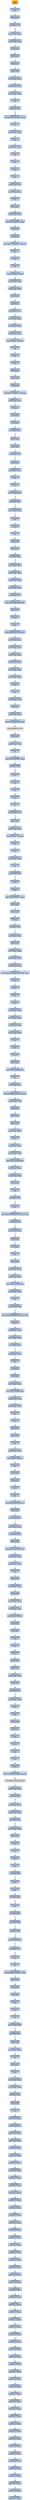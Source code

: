 digraph G {
node[shape=rectangle,style=filled,fillcolor=lightsteelblue,color=lightsteelblue]
bgcolor="transparent"
a0x00411154pusha_[label="start\npusha ",fillcolor="orange",color="lightgrey"];
a0x00411155popa_[label="0x00411155\npopa "];
a0x00411156ffree_st7[label="0x00411156\nffree %st7"];
a0x00411158jg_0x0041115a[label="0x00411158\njg 0x0041115a"];
a0x0041115amovl_ecx_ecx[label="0x0041115a\nmovl %ecx, %ecx"];
a0x0041115cxchgl_edx_edx[label="0x0041115c\nxchgl %edx, %edx"];
a0x0041115epushl_eax[label="0x0041115e\npushl %eax"];
a0x0041115fpopl_eax[label="0x0041115f\npopl %eax"];
a0x00411160ffree_st7[label="0x00411160\nffree %st7"];
a0x00411162pushl_ebp[label="0x00411162\npushl %ebp"];
a0x00411163leal_eax__eax[label="0x00411163\nleal (%eax), %eax"];
a0x00411165xchgl_edx_edx[label="0x00411165\nxchgl %edx, %edx"];
a0x00411167movl_esp_ebp[label="0x00411167\nmovl %esp, %ebp"];
a0x00411169nop_[label="0x00411169\nnop "];
a0x0041116ajne_0x0041116c[label="0x0041116a\njne 0x0041116c"];
a0x0041116csubl_0x200UINT32_esp[label="0x0041116c\nsubl $0x200<UINT32>, %esp"];
a0x00411172cld_[label="0x00411172\ncld "];
a0x00411173movl_edx_edx[label="0x00411173\nmovl %edx, %edx"];
a0x00411175cld_[label="0x00411175\ncld "];
a0x00411176movl_eax_eax[label="0x00411176\nmovl %eax, %eax"];
a0x00411178cld_[label="0x00411178\ncld "];
a0x00411179fwait_[label="0x00411179\nfwait "];
a0x0041117afninit_[label="0x0041117a\nfninit "];
a0x0041117cfnop_[label="0x0041117c\nfnop "];
a0x0041117ejmp_0x00411180[label="0x0041117e\njmp 0x00411180"];
a0x00411180movl_ecx_ecx[label="0x00411180\nmovl %ecx, %ecx"];
a0x00411182fnop_[label="0x00411182\nfnop "];
a0x00411184ffree_st5[label="0x00411184\nffree %st5"];
a0x00411186xchgl_edx_edx[label="0x00411186\nxchgl %edx, %edx"];
a0x00411188subl_0xcUINT8_esp[label="0x00411188\nsubl $0xc<UINT8>, %esp"];
a0x0041118bnotl_edx[label="0x0041118b\nnotl %edx"];
a0x0041118dnotl_edx[label="0x0041118d\nnotl %edx"];
a0x0041118fmovl_0x1UINT32__8esp_[label="0x0041118f\nmovl $0x1<UINT32>, -8(%esp)"];
a0x00411197fwait_[label="0x00411197\nfwait "];
a0x00411198fninit_[label="0x00411198\nfninit "];
a0x0041119acld_[label="0x0041119a\ncld "];
a0x0041119bmovq__8esp__mm0[label="0x0041119b\nmovq -8(%esp), %mm0"];
a0x004111a0leal_ebp__ebp[label="0x004111a0\nleal (%ebp), %ebp"];
a0x004111a3xchgl_ebp_ebp[label="0x004111a3\nxchgl %ebp, %ebp"];
a0x004111a5pushl_eax[label="0x004111a5\npushl %eax"];
a0x004111a6popl_eax[label="0x004111a6\npopl %eax"];
a0x004111a7jmp_0x004111a9[label="0x004111a7\njmp 0x004111a9"];
a0x004111a9movl_eax_eax[label="0x004111a9\nmovl %eax, %eax"];
a0x004111ableal_eax__eax[label="0x004111ab\nleal (%eax), %eax"];
a0x004111adxchgl_esp_esp[label="0x004111ad\nxchgl %esp, %esp"];
a0x004111afmovq_mm0__12esp_[label="0x004111af\nmovq %mm0, -12(%esp)"];
a0x004111b4nop_[label="0x004111b4\nnop "];
a0x004111b5fwait_[label="0x004111b5\nfwait "];
a0x004111b6fninit_[label="0x004111b6\nfninit "];
a0x004111b8ffree_st2[label="0x004111b8\nffree %st2"];
a0x004111bapushl_eax[label="0x004111ba\npushl %eax"];
a0x004111bbpopl_eax[label="0x004111bb\npopl %eax"];
a0x004111bccmpl_0x1UINT8__12esp_[label="0x004111bc\ncmpl $0x1<UINT8>, -12(%esp)"];
a0x004111c1movl_ecx_ecx[label="0x004111c1\nmovl %ecx, %ecx"];
a0x004111c3fincstp_[label="0x004111c3\nfincstp "];
a0x004111c5notl_edx[label="0x004111c5\nnotl %edx"];
a0x004111c7notl_edx[label="0x004111c7\nnotl %edx"];
a0x004111c9jcxz_0x004111cc[label="0x004111c9\njcxz 0x004111cc"];
a0x004111ccpushl_eax[label="0x004111cc\npushl %eax"];
a0x004111cdpopl_eax[label="0x004111cd\npopl %eax"];
a0x004111cejne_0x00411515[label="0x004111ce\njne 0x00411515"];
a0x00411515ffree_st2[label="0x00411515\nffree %st2"];
a0x00411517jmp_0x00411519[label="0x00411517\njmp 0x00411519"];
a0x00411519fwait_[label="0x00411519\nfwait "];
a0x0041151afninit_[label="0x0041151a\nfninit "];
a0x0041151cjecxz_0x0041151e[label="0x0041151c\njecxz 0x0041151e"];
a0x0041151ejne_0x00411520[label="0x0041151e\njne 0x00411520"];
a0x00411520jecxz_0x00411522[label="0x00411520\njecxz 0x00411522"];
a0x00411522fwait_[label="0x00411522\nfwait "];
a0x00411523fninit_[label="0x00411523\nfninit "];
a0x00411525cld_[label="0x00411525\ncld "];
a0x00411526popl_edi[label="0x00411526\npopl %edi"];
a0x00411527ffree_st1[label="0x00411527\nffree %st1"];
a0x00411529jne_0x0041152b[label="0x00411529\njne 0x0041152b"];
a0x0041152bleal_eax__eax[label="0x0041152b\nleal (%eax), %eax"];
a0x0041152dmovl_edx_edx[label="0x0041152d\nmovl %edx, %edx"];
a0x0041152fxchgl_edx_edx[label="0x0041152f\nxchgl %edx, %edx"];
a0x00411531movl_edx_edx[label="0x00411531\nmovl %edx, %edx"];
a0x00411533jmp_0x00411535[label="0x00411533\njmp 0x00411535"];
a0x00411535pushl_0x4108c1UINT32[label="0x00411535\npushl $0x4108c1<UINT32>"];
a0x0041153affree_st5[label="0x0041153a\nffree %st5"];
a0x0041153cpusha_[label="0x0041153c\npusha "];
a0x0041153dpopa_[label="0x0041153d\npopa "];
a0x0041153epushl_0x40100cUINT32[label="0x0041153e\npushl $0x40100c<UINT32>"];
a0x00411543movl_ecx_ecx[label="0x00411543\nmovl %ecx, %ecx"];
a0x00411545leal_esp__esp[label="0x00411545\nleal (%esp), %esp"];
a0x00411548movl_eax_eax[label="0x00411548\nmovl %eax, %eax"];
a0x0041154axchgl_esp_esp[label="0x0041154a\nxchgl %esp, %esp"];
a0x0041154cleal_esp__esp[label="0x0041154c\nleal (%esp), %esp"];
a0x0041154fleal_ebp__ebp[label="0x0041154f\nleal (%ebp), %ebp"];
a0x00411552pusha_[label="0x00411552\npusha "];
a0x00411553popa_[label="0x00411553\npopa "];
a0x00411554leal_ebp__ebp[label="0x00411554\nleal (%ebp), %ebp"];
a0x00411557fincstp_[label="0x00411557\nfincstp "];
a0x00411559xchgl_edx_edx[label="0x00411559\nxchgl %edx, %edx"];
a0x0041155bcall_lstrcpyA_kernel32_dll[label="0x0041155b\ncall lstrcpyA@kernel32.dll"];
lstrcpyA_kernel32_dll[label="lstrcpyA@kernel32.dll",fillcolor="lightgrey",color="lightgrey"];
a0x00411561ffree_st7[label="0x00411561\nffree %st7"];
a0x00411563xchgl_esp_esp[label="0x00411563\nxchgl %esp, %esp"];
a0x00411565cld_[label="0x00411565\ncld "];
a0x00411566subl_0x8UINT8_esp[label="0x00411566\nsubl $0x8<UINT8>, %esp"];
a0x00411569je_0x0041156b[label="0x00411569\nje 0x0041156b"];
a0x0041156bfwait_[label="0x0041156b\nfwait "];
a0x0041156cnop_[label="0x0041156c\nnop "];
a0x0041156dfwait_[label="0x0041156d\nfwait "];
a0x0041156efnclex_[label="0x0041156e\nfnclex "];
a0x00411570cld_[label="0x00411570\ncld "];
a0x00411571jecxz_0x00411573[label="0x00411571\njecxz 0x00411573"];
a0x00411573ffree_st2[label="0x00411573\nffree %st2"];
a0x00411575xchgl_esp_esp[label="0x00411575\nxchgl %esp, %esp"];
a0x00411577movq_mm0__8esp_[label="0x00411577\nmovq %mm0, -8(%esp)"];
a0x0041157cfwait_[label="0x0041157c\nfwait "];
a0x0041157dfninit_[label="0x0041157d\nfninit "];
a0x0041157fxchgl_edx_edx[label="0x0041157f\nxchgl %edx, %edx"];
a0x00411581cld_[label="0x00411581\ncld "];
a0x00411582jcxz_0x00411585[label="0x00411582\njcxz 0x00411585"];
a0x00411585fwait_[label="0x00411585\nfwait "];
a0x00411586fninit_[label="0x00411586\nfninit "];
a0x00411588addl_0x8UINT8_esp[label="0x00411588\naddl $0x8<UINT8>, %esp"];
a0x0041158bffree_st2[label="0x0041158b\nffree %st2"];
a0x0041158dffree_st2[label="0x0041158d\nffree %st2"];
a0x0041158ffincstp_[label="0x0041158f\nfincstp "];
a0x00411591jp_0x00411593[label="0x00411591\njp 0x00411593"];
a0x00411593movl_ecx_ecx[label="0x00411593\nmovl %ecx, %ecx"];
a0x00411595ffree_st7[label="0x00411595\nffree %st7"];
a0x00411597leal_ebp__ebp[label="0x00411597\nleal (%ebp), %ebp"];
a0x0041159aleal_eax__eax[label="0x0041159a\nleal (%eax), %eax"];
a0x0041159cxchgl_esp_esp[label="0x0041159c\nxchgl %esp, %esp"];
a0x0041159emovl_LoadLibraryA_kernel32_dll_eax[label="0x0041159e\nmovl LoadLibraryA@kernel32.dll, %eax"];
a0x004115a3fwait_[label="0x004115a3\nfwait "];
a0x004115a4fnclex_[label="0x004115a4\nfnclex "];
a0x004115a6fwait_[label="0x004115a6\nfwait "];
a0x004115a7fnclex_[label="0x004115a7\nfnclex "];
a0x004115a9leal_ebp__ebp[label="0x004115a9\nleal (%ebp), %ebp"];
a0x004115acleal_esp__esp[label="0x004115ac\nleal (%esp), %esp"];
a0x004115afxchgl_esp_esp[label="0x004115af\nxchgl %esp, %esp"];
a0x004115b1movl_edx_edx[label="0x004115b1\nmovl %edx, %edx"];
a0x004115b3fwait_[label="0x004115b3\nfwait "];
a0x004115b4fninit_[label="0x004115b4\nfninit "];
a0x004115b6fincstp_[label="0x004115b6\nfincstp "];
a0x004115b8ffree_st1[label="0x004115b8\nffree %st1"];
a0x004115bamovl_eax_0x00401000[label="0x004115ba\nmovl %eax, 0x00401000"];
a0x004115bfnop_[label="0x004115bf\nnop "];
a0x004115c0jcxz_0x004115c3[label="0x004115c0\njcxz 0x004115c3"];
a0x004115c3movl_Sleep_kernel32_dll_eax[label="0x004115c3\nmovl Sleep@kernel32.dll, %eax"];
a0x004115c8xchgl_ebp_ebp[label="0x004115c8\nxchgl %ebp, %ebp"];
a0x004115caffree_st7[label="0x004115ca\nffree %st7"];
a0x004115ccffree_st1[label="0x004115cc\nffree %st1"];
a0x004115ceffree_st2[label="0x004115ce\nffree %st2"];
a0x004115d0xchgl_edx_edx[label="0x004115d0\nxchgl %edx, %edx"];
a0x004115d2fwait_[label="0x004115d2\nfwait "];
a0x004115d3movl_ecx_ecx[label="0x004115d3\nmovl %ecx, %ecx"];
a0x004115d5leal_ebp__ebp[label="0x004115d5\nleal (%ebp), %ebp"];
a0x004115d8movl_eax_0x00401004[label="0x004115d8\nmovl %eax, 0x00401004"];
a0x004115ddleal_eax__eax[label="0x004115dd\nleal (%eax), %eax"];
a0x004115dfxchgl_edx_edx[label="0x004115df\nxchgl %edx, %edx"];
a0x004115e1ffree_st1[label="0x004115e1\nffree %st1"];
a0x004115e3nop_[label="0x004115e3\nnop "];
a0x004115e4jp_0x004115e6[label="0x004115e4\njp 0x004115e6"];
a0x004115e6fwait_[label="0x004115e6\nfwait "];
a0x004115e7movl_DeleteFileA_kernel32_dll_eax[label="0x004115e7\nmovl DeleteFileA@kernel32.dll, %eax"];
a0x004115ecjcxz_0x004115ef[label="0x004115ec\njcxz 0x004115ef"];
a0x004115efjecxz_0x004115f1[label="0x004115ef\njecxz 0x004115f1"];
a0x004115f1notl_edx[label="0x004115f1\nnotl %edx"];
a0x004115f3notl_edx[label="0x004115f3\nnotl %edx"];
a0x004115f5fnop_[label="0x004115f5\nfnop "];
a0x004115f7ffree_st2[label="0x004115f7\nffree %st2"];
a0x004115f9leal_eax__eax[label="0x004115f9\nleal (%eax), %eax"];
a0x004115fbmovl_ecx_ecx[label="0x004115fb\nmovl %ecx, %ecx"];
a0x004115fdmovl_eax_0x00401008[label="0x004115fd\nmovl %eax, 0x00401008"];
a0x00411602leal_ebp__ebp[label="0x00411602\nleal (%ebp), %ebp"];
a0x00411605fnop_[label="0x00411605\nfnop "];
a0x00411607jecxz_0x00411609[label="0x00411607\njecxz 0x00411609"];
a0x00411609movl_ExitThread_kernel32_dll_eax[label="0x00411609\nmovl ExitThread@kernel32.dll, %eax"];
a0x0041160efincstp_[label="0x0041160e\nfincstp "];
a0x00411610xchgl_ebp_ebp[label="0x00411610\nxchgl %ebp, %ebp"];
a0x00411612leal_ebp__ebp[label="0x00411612\nleal (%ebp), %ebp"];
a0x00411615jcxz_0x00411618[label="0x00411615\njcxz 0x00411618"];
a0x00411618xchgl_esp_esp[label="0x00411618\nxchgl %esp, %esp"];
a0x0041161afnop_[label="0x0041161a\nfnop "];
a0x0041161cnotl_edx[label="0x0041161c\nnotl %edx"];
a0x0041161enotl_edx[label="0x0041161e\nnotl %edx"];
a0x00411620leal_eax__eax[label="0x00411620\nleal (%eax), %eax"];
a0x00411622movl_eax_0x004014b8[label="0x00411622\nmovl %eax, 0x004014b8"];
a0x00411627xchgl_edx_edx[label="0x00411627\nxchgl %edx, %edx"];
a0x00411629leal_esp__esp[label="0x00411629\nleal (%esp), %esp"];
a0x0041162cfnop_[label="0x0041162c\nfnop "];
a0x0041162efwait_[label="0x0041162e\nfwait "];
a0x0041162fffree_st5[label="0x0041162f\nffree %st5"];
a0x00411631ffree_st2[label="0x00411631\nffree %st2"];
a0x00411633cld_[label="0x00411633\ncld "];
a0x00411634leal_eax__eax[label="0x00411634\nleal (%eax), %eax"];
a0x00411636pushl_0x40UINT8[label="0x00411636\npushl $0x40<UINT8>"];
a0x00411638nop_[label="0x00411638\nnop "];
a0x00411639pushl_eax[label="0x00411639\npushl %eax"];
a0x0041163apopl_eax[label="0x0041163a\npopl %eax"];
a0x0041163bpusha_[label="0x0041163b\npusha "];
a0x0041163cpopa_[label="0x0041163c\npopa "];
a0x0041163dpushl_0x3000UINT32[label="0x0041163d\npushl $0x3000<UINT32>"];
a0x00411642ffree_st5[label="0x00411642\nffree %st5"];
a0x00411644jcxz_0x00411647[label="0x00411644\njcxz 0x00411647"];
a0x00411647leal_eax__eax[label="0x00411647\nleal (%eax), %eax"];
a0x00411649jmp_0x0041164b[label="0x00411649\njmp 0x0041164b"];
a0x0041164bffree_st2[label="0x0041164b\nffree %st2"];
a0x0041164dpushl_0x113cdUINT32[label="0x0041164d\npushl $0x113cd<UINT32>"];
a0x00411652leal_eax__eax[label="0x00411652\nleal (%eax), %eax"];
a0x00411654movl_edx_edx[label="0x00411654\nmovl %edx, %edx"];
a0x00411656nop_[label="0x00411656\nnop "];
a0x00411657ffree_st5[label="0x00411657\nffree %st5"];
a0x00411659leal_ebp__ebp[label="0x00411659\nleal (%ebp), %ebp"];
a0x0041165cffree_st2[label="0x0041165c\nffree %st2"];
a0x0041165eleal_esp__esp[label="0x0041165e\nleal (%esp), %esp"];
a0x00411661movl_eax_eax[label="0x00411661\nmovl %eax, %eax"];
a0x00411663pushl_0x0UINT8[label="0x00411663\npushl $0x0<UINT8>"];
a0x00411665notl_edx[label="0x00411665\nnotl %edx"];
a0x00411667notl_edx[label="0x00411667\nnotl %edx"];
a0x00411669fwait_[label="0x00411669\nfwait "];
a0x0041166afninit_[label="0x0041166a\nfninit "];
a0x0041166cfincstp_[label="0x0041166c\nfincstp "];
a0x0041166epushl_eax[label="0x0041166e\npushl %eax"];
a0x0041166fpopl_eax[label="0x0041166f\npopl %eax"];
a0x00411670movl_edx_edx[label="0x00411670\nmovl %edx, %edx"];
a0x00411672pushl_esi[label="0x00411672\npushl %esi"];
a0x00411673jg_0x00411675[label="0x00411673\njg 0x00411675"];
a0x00411675leal_ebp__ebp[label="0x00411675\nleal (%ebp), %ebp"];
a0x00411678pusha_[label="0x00411678\npusha "];
a0x00411679popa_[label="0x00411679\npopa "];
a0x0041167apushl_eax[label="0x0041167a\npushl %eax"];
a0x0041167bpopl_eax[label="0x0041167b\npopl %eax"];
a0x0041167cfwait_[label="0x0041167c\nfwait "];
a0x0041167dpusha_[label="0x0041167d\npusha "];
a0x0041167epopa_[label="0x0041167e\npopa "];
a0x0041167ffwait_[label="0x0041167f\nfwait "];
a0x00411680fnclex_[label="0x00411680\nfnclex "];
a0x00411682call_VirtualAllocEx_kernel32_dll[label="0x00411682\ncall VirtualAllocEx@kernel32.dll"];
VirtualAllocEx_kernel32_dll[label="VirtualAllocEx@kernel32.dll",fillcolor="lightgrey",color="lightgrey"];
a0x00411688xchgl_edx_edx[label="0x00411688\nxchgl %edx, %edx"];
a0x0041168ajne_0x0041168c[label="0x0041168a\njne 0x0041168c"];
a0x0041168ctestl_eax_eax[label="0x0041168c\ntestl %eax, %eax"];
a0x0041168exchgl_edx_edx[label="0x0041168e\nxchgl %edx, %edx"];
a0x00411690je_0x00411692[label="0x00411690\nje 0x00411692"];
a0x00411692leal_ebp__ebp[label="0x00411692\nleal (%ebp), %ebp"];
a0x00411695ffree_st7[label="0x00411695\nffree %st7"];
a0x00411697fwait_[label="0x00411697\nfwait "];
a0x00411698fnclex_[label="0x00411698\nfnclex "];
a0x0041169apusha_[label="0x0041169a\npusha "];
a0x0041169bpopa_[label="0x0041169b\npopa "];
a0x0041169cjne_0x0041169e[label="0x0041169c\njne 0x0041169e"];
a0x0041169epusha_[label="0x0041169e\npusha "];
a0x0041169fpopa_[label="0x0041169f\npopa "];
a0x004116a0jp_0x004116a2[label="0x004116a0\njp 0x004116a2"];
a0x004116a2fwait_[label="0x004116a2\nfwait "];
a0x004116a3je_0x004116bb[label="0x004116a3\nje 0x004116bb"];
a0x004116bbje_0x004116bd[label="0x004116bb\nje 0x004116bd"];
a0x004116bdjp_0x004116bf[label="0x004116bd\njp 0x004116bf"];
a0x004116bfjecxz_0x004116c1[label="0x004116bf\njecxz 0x004116c1"];
a0x004116c1jne_0x004116c3[label="0x004116c1\njne 0x004116c3"];
a0x004116c3fwait_[label="0x004116c3\nfwait "];
a0x004116c4cld_[label="0x004116c4\ncld "];
a0x004116c5addl_0x200UINT32_esp[label="0x004116c5\naddl $0x200<UINT32>, %esp"];
a0x004116cbffree_st5[label="0x004116cb\nffree %st5"];
a0x004116cdnotl_edx[label="0x004116cd\nnotl %edx"];
a0x004116cfnotl_edx[label="0x004116cf\nnotl %edx"];
a0x004116d1fwait_[label="0x004116d1\nfwait "];
a0x004116d2fninit_[label="0x004116d2\nfninit "];
a0x004116d4nop_[label="0x004116d4\nnop "];
a0x004116d5jecxz_0x004116d7[label="0x004116d5\njecxz 0x004116d7"];
a0x004116d7jg_0x004116d9[label="0x004116d7\njg 0x004116d9"];
a0x004116d9popl_ebp[label="0x004116d9\npopl %ebp"];
a0x004116damovl_eax_eax[label="0x004116da\nmovl %eax, %eax"];
a0x004116dcnop_[label="0x004116dc\nnop "];
a0x004116ddffree_st1[label="0x004116dd\nffree %st1"];
a0x004116dffwait_[label="0x004116df\nfwait "];
a0x004116e0leal_esp__esp[label="0x004116e0\nleal (%esp), %esp"];
a0x004116e3leal_ebp__ebp[label="0x004116e3\nleal (%ebp), %ebp"];
a0x004116e6jg_0x004116e8[label="0x004116e6\njg 0x004116e8"];
a0x004116e8ffree_st5[label="0x004116e8\nffree %st5"];
a0x004116earet[label="0x004116ea\nret"];
a0x00000000addb_al_eax_[label="0x00000000\naddb %al, (%eax)"];
a0x00000002addb_al_eax_[label="0x00000002\naddb %al, (%eax)"];
a0x00000004addb_al_eax_[label="0x00000004\naddb %al, (%eax)"];
a0x00000006addb_al_eax_[label="0x00000006\naddb %al, (%eax)"];
a0x00000008addb_al_eax_[label="0x00000008\naddb %al, (%eax)"];
a0x0000000aaddb_al_eax_[label="0x0000000a\naddb %al, (%eax)"];
a0x0000000caddb_al_eax_[label="0x0000000c\naddb %al, (%eax)"];
a0x0000000eaddb_al_eax_[label="0x0000000e\naddb %al, (%eax)"];
a0x00000010addb_al_eax_[label="0x00000010\naddb %al, (%eax)"];
a0x00000012addb_al_eax_[label="0x00000012\naddb %al, (%eax)"];
a0x00000014addb_al_eax_[label="0x00000014\naddb %al, (%eax)"];
a0x00000016addb_al_eax_[label="0x00000016\naddb %al, (%eax)"];
a0x00000018addb_al_eax_[label="0x00000018\naddb %al, (%eax)"];
a0x0000001aaddb_al_eax_[label="0x0000001a\naddb %al, (%eax)"];
a0x0000001caddb_al_eax_[label="0x0000001c\naddb %al, (%eax)"];
a0x0000001eaddb_al_eax_[label="0x0000001e\naddb %al, (%eax)"];
a0x00000020addb_al_eax_[label="0x00000020\naddb %al, (%eax)"];
a0x00000022addb_al_eax_[label="0x00000022\naddb %al, (%eax)"];
a0x00000024addb_al_eax_[label="0x00000024\naddb %al, (%eax)"];
a0x00000026addb_al_eax_[label="0x00000026\naddb %al, (%eax)"];
a0x00000028addb_al_eax_[label="0x00000028\naddb %al, (%eax)"];
a0x0000002aaddb_al_eax_[label="0x0000002a\naddb %al, (%eax)"];
a0x0000002caddb_al_eax_[label="0x0000002c\naddb %al, (%eax)"];
a0x0000002eaddb_al_eax_[label="0x0000002e\naddb %al, (%eax)"];
a0x00000030addb_al_eax_[label="0x00000030\naddb %al, (%eax)"];
a0x00000032addb_al_eax_[label="0x00000032\naddb %al, (%eax)"];
a0x00000034addb_al_eax_[label="0x00000034\naddb %al, (%eax)"];
a0x00000036addb_al_eax_[label="0x00000036\naddb %al, (%eax)"];
a0x00000038addb_al_eax_[label="0x00000038\naddb %al, (%eax)"];
a0x0000003aaddb_al_eax_[label="0x0000003a\naddb %al, (%eax)"];
a0x0000003caddb_al_eax_[label="0x0000003c\naddb %al, (%eax)"];
a0x0000003eaddb_al_eax_[label="0x0000003e\naddb %al, (%eax)"];
a0x00000040addb_al_eax_[label="0x00000040\naddb %al, (%eax)"];
a0x00000042addb_al_eax_[label="0x00000042\naddb %al, (%eax)"];
a0x00000044addb_al_eax_[label="0x00000044\naddb %al, (%eax)"];
a0x00000046addb_al_eax_[label="0x00000046\naddb %al, (%eax)"];
a0x00000048addb_al_eax_[label="0x00000048\naddb %al, (%eax)"];
a0x0000004aaddb_al_eax_[label="0x0000004a\naddb %al, (%eax)"];
a0x0000004caddb_al_eax_[label="0x0000004c\naddb %al, (%eax)"];
a0x0000004eaddb_al_eax_[label="0x0000004e\naddb %al, (%eax)"];
a0x00000050addb_al_eax_[label="0x00000050\naddb %al, (%eax)"];
a0x00000052addb_al_eax_[label="0x00000052\naddb %al, (%eax)"];
a0x00000054addb_al_eax_[label="0x00000054\naddb %al, (%eax)"];
a0x00000056addb_al_eax_[label="0x00000056\naddb %al, (%eax)"];
a0x00000058addb_al_eax_[label="0x00000058\naddb %al, (%eax)"];
a0x0000005aaddb_al_eax_[label="0x0000005a\naddb %al, (%eax)"];
a0x0000005caddb_al_eax_[label="0x0000005c\naddb %al, (%eax)"];
a0x0000005eaddb_al_eax_[label="0x0000005e\naddb %al, (%eax)"];
a0x00000060addb_al_eax_[label="0x00000060\naddb %al, (%eax)"];
a0x00000062addb_al_eax_[label="0x00000062\naddb %al, (%eax)"];
a0x00000064addb_al_eax_[label="0x00000064\naddb %al, (%eax)"];
a0x00000066addb_al_eax_[label="0x00000066\naddb %al, (%eax)"];
a0x00411154pusha_ -> a0x00411155popa_ [color="#000000"];
a0x00411155popa_ -> a0x00411156ffree_st7 [color="#000000"];
a0x00411156ffree_st7 -> a0x00411158jg_0x0041115a [color="#000000"];
a0x00411158jg_0x0041115a -> a0x0041115amovl_ecx_ecx [color="#000000",label="F"];
a0x0041115amovl_ecx_ecx -> a0x0041115cxchgl_edx_edx [color="#000000"];
a0x0041115cxchgl_edx_edx -> a0x0041115epushl_eax [color="#000000"];
a0x0041115epushl_eax -> a0x0041115fpopl_eax [color="#000000"];
a0x0041115fpopl_eax -> a0x00411160ffree_st7 [color="#000000"];
a0x00411160ffree_st7 -> a0x00411162pushl_ebp [color="#000000"];
a0x00411162pushl_ebp -> a0x00411163leal_eax__eax [color="#000000"];
a0x00411163leal_eax__eax -> a0x00411165xchgl_edx_edx [color="#000000"];
a0x00411165xchgl_edx_edx -> a0x00411167movl_esp_ebp [color="#000000"];
a0x00411167movl_esp_ebp -> a0x00411169nop_ [color="#000000"];
a0x00411169nop_ -> a0x0041116ajne_0x0041116c [color="#000000"];
a0x0041116ajne_0x0041116c -> a0x0041116csubl_0x200UINT32_esp [color="#000000",label="F"];
a0x0041116csubl_0x200UINT32_esp -> a0x00411172cld_ [color="#000000"];
a0x00411172cld_ -> a0x00411173movl_edx_edx [color="#000000"];
a0x00411173movl_edx_edx -> a0x00411175cld_ [color="#000000"];
a0x00411175cld_ -> a0x00411176movl_eax_eax [color="#000000"];
a0x00411176movl_eax_eax -> a0x00411178cld_ [color="#000000"];
a0x00411178cld_ -> a0x00411179fwait_ [color="#000000"];
a0x00411179fwait_ -> a0x0041117afninit_ [color="#000000"];
a0x0041117afninit_ -> a0x0041117cfnop_ [color="#000000"];
a0x0041117cfnop_ -> a0x0041117ejmp_0x00411180 [color="#000000"];
a0x0041117ejmp_0x00411180 -> a0x00411180movl_ecx_ecx [color="#000000"];
a0x00411180movl_ecx_ecx -> a0x00411182fnop_ [color="#000000"];
a0x00411182fnop_ -> a0x00411184ffree_st5 [color="#000000"];
a0x00411184ffree_st5 -> a0x00411186xchgl_edx_edx [color="#000000"];
a0x00411186xchgl_edx_edx -> a0x00411188subl_0xcUINT8_esp [color="#000000"];
a0x00411188subl_0xcUINT8_esp -> a0x0041118bnotl_edx [color="#000000"];
a0x0041118bnotl_edx -> a0x0041118dnotl_edx [color="#000000"];
a0x0041118dnotl_edx -> a0x0041118fmovl_0x1UINT32__8esp_ [color="#000000"];
a0x0041118fmovl_0x1UINT32__8esp_ -> a0x00411197fwait_ [color="#000000"];
a0x00411197fwait_ -> a0x00411198fninit_ [color="#000000"];
a0x00411198fninit_ -> a0x0041119acld_ [color="#000000"];
a0x0041119acld_ -> a0x0041119bmovq__8esp__mm0 [color="#000000"];
a0x0041119bmovq__8esp__mm0 -> a0x004111a0leal_ebp__ebp [color="#000000"];
a0x004111a0leal_ebp__ebp -> a0x004111a3xchgl_ebp_ebp [color="#000000"];
a0x004111a3xchgl_ebp_ebp -> a0x004111a5pushl_eax [color="#000000"];
a0x004111a5pushl_eax -> a0x004111a6popl_eax [color="#000000"];
a0x004111a6popl_eax -> a0x004111a7jmp_0x004111a9 [color="#000000"];
a0x004111a7jmp_0x004111a9 -> a0x004111a9movl_eax_eax [color="#000000"];
a0x004111a9movl_eax_eax -> a0x004111ableal_eax__eax [color="#000000"];
a0x004111ableal_eax__eax -> a0x004111adxchgl_esp_esp [color="#000000"];
a0x004111adxchgl_esp_esp -> a0x004111afmovq_mm0__12esp_ [color="#000000"];
a0x004111afmovq_mm0__12esp_ -> a0x004111b4nop_ [color="#000000"];
a0x004111b4nop_ -> a0x004111b5fwait_ [color="#000000"];
a0x004111b5fwait_ -> a0x004111b6fninit_ [color="#000000"];
a0x004111b6fninit_ -> a0x004111b8ffree_st2 [color="#000000"];
a0x004111b8ffree_st2 -> a0x004111bapushl_eax [color="#000000"];
a0x004111bapushl_eax -> a0x004111bbpopl_eax [color="#000000"];
a0x004111bbpopl_eax -> a0x004111bccmpl_0x1UINT8__12esp_ [color="#000000"];
a0x004111bccmpl_0x1UINT8__12esp_ -> a0x004111c1movl_ecx_ecx [color="#000000"];
a0x004111c1movl_ecx_ecx -> a0x004111c3fincstp_ [color="#000000"];
a0x004111c3fincstp_ -> a0x004111c5notl_edx [color="#000000"];
a0x004111c5notl_edx -> a0x004111c7notl_edx [color="#000000"];
a0x004111c7notl_edx -> a0x004111c9jcxz_0x004111cc [color="#000000"];
a0x004111c9jcxz_0x004111cc -> a0x004111ccpushl_eax [color="#000000",label="F"];
a0x004111ccpushl_eax -> a0x004111cdpopl_eax [color="#000000"];
a0x004111cdpopl_eax -> a0x004111cejne_0x00411515 [color="#000000"];
a0x004111cejne_0x00411515 -> a0x00411515ffree_st2 [color="#000000",label="T"];
a0x00411515ffree_st2 -> a0x00411517jmp_0x00411519 [color="#000000"];
a0x00411517jmp_0x00411519 -> a0x00411519fwait_ [color="#000000"];
a0x00411519fwait_ -> a0x0041151afninit_ [color="#000000"];
a0x0041151afninit_ -> a0x0041151cjecxz_0x0041151e [color="#000000"];
a0x0041151cjecxz_0x0041151e -> a0x0041151ejne_0x00411520 [color="#000000",label="T"];
a0x0041151ejne_0x00411520 -> a0x00411520jecxz_0x00411522 [color="#000000",label="T"];
a0x00411520jecxz_0x00411522 -> a0x00411522fwait_ [color="#000000",label="T"];
a0x00411522fwait_ -> a0x00411523fninit_ [color="#000000"];
a0x00411523fninit_ -> a0x00411525cld_ [color="#000000"];
a0x00411525cld_ -> a0x00411526popl_edi [color="#000000"];
a0x00411526popl_edi -> a0x00411527ffree_st1 [color="#000000"];
a0x00411527ffree_st1 -> a0x00411529jne_0x0041152b [color="#000000"];
a0x00411529jne_0x0041152b -> a0x0041152bleal_eax__eax [color="#000000",label="T"];
a0x0041152bleal_eax__eax -> a0x0041152dmovl_edx_edx [color="#000000"];
a0x0041152dmovl_edx_edx -> a0x0041152fxchgl_edx_edx [color="#000000"];
a0x0041152fxchgl_edx_edx -> a0x00411531movl_edx_edx [color="#000000"];
a0x00411531movl_edx_edx -> a0x00411533jmp_0x00411535 [color="#000000"];
a0x00411533jmp_0x00411535 -> a0x00411535pushl_0x4108c1UINT32 [color="#000000"];
a0x00411535pushl_0x4108c1UINT32 -> a0x0041153affree_st5 [color="#000000"];
a0x0041153affree_st5 -> a0x0041153cpusha_ [color="#000000"];
a0x0041153cpusha_ -> a0x0041153dpopa_ [color="#000000"];
a0x0041153dpopa_ -> a0x0041153epushl_0x40100cUINT32 [color="#000000"];
a0x0041153epushl_0x40100cUINT32 -> a0x00411543movl_ecx_ecx [color="#000000"];
a0x00411543movl_ecx_ecx -> a0x00411545leal_esp__esp [color="#000000"];
a0x00411545leal_esp__esp -> a0x00411548movl_eax_eax [color="#000000"];
a0x00411548movl_eax_eax -> a0x0041154axchgl_esp_esp [color="#000000"];
a0x0041154axchgl_esp_esp -> a0x0041154cleal_esp__esp [color="#000000"];
a0x0041154cleal_esp__esp -> a0x0041154fleal_ebp__ebp [color="#000000"];
a0x0041154fleal_ebp__ebp -> a0x00411552pusha_ [color="#000000"];
a0x00411552pusha_ -> a0x00411553popa_ [color="#000000"];
a0x00411553popa_ -> a0x00411554leal_ebp__ebp [color="#000000"];
a0x00411554leal_ebp__ebp -> a0x00411557fincstp_ [color="#000000"];
a0x00411557fincstp_ -> a0x00411559xchgl_edx_edx [color="#000000"];
a0x00411559xchgl_edx_edx -> a0x0041155bcall_lstrcpyA_kernel32_dll [color="#000000"];
a0x0041155bcall_lstrcpyA_kernel32_dll -> lstrcpyA_kernel32_dll [color="#000000"];
lstrcpyA_kernel32_dll -> a0x00411561ffree_st7 [color="#000000"];
a0x00411561ffree_st7 -> a0x00411563xchgl_esp_esp [color="#000000"];
a0x00411563xchgl_esp_esp -> a0x00411565cld_ [color="#000000"];
a0x00411565cld_ -> a0x00411566subl_0x8UINT8_esp [color="#000000"];
a0x00411566subl_0x8UINT8_esp -> a0x00411569je_0x0041156b [color="#000000"];
a0x00411569je_0x0041156b -> a0x0041156bfwait_ [color="#000000",label="F"];
a0x0041156bfwait_ -> a0x0041156cnop_ [color="#000000"];
a0x0041156cnop_ -> a0x0041156dfwait_ [color="#000000"];
a0x0041156dfwait_ -> a0x0041156efnclex_ [color="#000000"];
a0x0041156efnclex_ -> a0x00411570cld_ [color="#000000"];
a0x00411570cld_ -> a0x00411571jecxz_0x00411573 [color="#000000"];
a0x00411571jecxz_0x00411573 -> a0x00411573ffree_st2 [color="#000000",label="T"];
a0x00411573ffree_st2 -> a0x00411575xchgl_esp_esp [color="#000000"];
a0x00411575xchgl_esp_esp -> a0x00411577movq_mm0__8esp_ [color="#000000"];
a0x00411577movq_mm0__8esp_ -> a0x0041157cfwait_ [color="#000000"];
a0x0041157cfwait_ -> a0x0041157dfninit_ [color="#000000"];
a0x0041157dfninit_ -> a0x0041157fxchgl_edx_edx [color="#000000"];
a0x0041157fxchgl_edx_edx -> a0x00411581cld_ [color="#000000"];
a0x00411581cld_ -> a0x00411582jcxz_0x00411585 [color="#000000"];
a0x00411582jcxz_0x00411585 -> a0x00411585fwait_ [color="#000000",label="T"];
a0x00411585fwait_ -> a0x00411586fninit_ [color="#000000"];
a0x00411586fninit_ -> a0x00411588addl_0x8UINT8_esp [color="#000000"];
a0x00411588addl_0x8UINT8_esp -> a0x0041158bffree_st2 [color="#000000"];
a0x0041158bffree_st2 -> a0x0041158dffree_st2 [color="#000000"];
a0x0041158dffree_st2 -> a0x0041158ffincstp_ [color="#000000"];
a0x0041158ffincstp_ -> a0x00411591jp_0x00411593 [color="#000000"];
a0x00411591jp_0x00411593 -> a0x00411593movl_ecx_ecx [color="#000000",label="T"];
a0x00411593movl_ecx_ecx -> a0x00411595ffree_st7 [color="#000000"];
a0x00411595ffree_st7 -> a0x00411597leal_ebp__ebp [color="#000000"];
a0x00411597leal_ebp__ebp -> a0x0041159aleal_eax__eax [color="#000000"];
a0x0041159aleal_eax__eax -> a0x0041159cxchgl_esp_esp [color="#000000"];
a0x0041159cxchgl_esp_esp -> a0x0041159emovl_LoadLibraryA_kernel32_dll_eax [color="#000000"];
a0x0041159emovl_LoadLibraryA_kernel32_dll_eax -> a0x004115a3fwait_ [color="#000000"];
a0x004115a3fwait_ -> a0x004115a4fnclex_ [color="#000000"];
a0x004115a4fnclex_ -> a0x004115a6fwait_ [color="#000000"];
a0x004115a6fwait_ -> a0x004115a7fnclex_ [color="#000000"];
a0x004115a7fnclex_ -> a0x004115a9leal_ebp__ebp [color="#000000"];
a0x004115a9leal_ebp__ebp -> a0x004115acleal_esp__esp [color="#000000"];
a0x004115acleal_esp__esp -> a0x004115afxchgl_esp_esp [color="#000000"];
a0x004115afxchgl_esp_esp -> a0x004115b1movl_edx_edx [color="#000000"];
a0x004115b1movl_edx_edx -> a0x004115b3fwait_ [color="#000000"];
a0x004115b3fwait_ -> a0x004115b4fninit_ [color="#000000"];
a0x004115b4fninit_ -> a0x004115b6fincstp_ [color="#000000"];
a0x004115b6fincstp_ -> a0x004115b8ffree_st1 [color="#000000"];
a0x004115b8ffree_st1 -> a0x004115bamovl_eax_0x00401000 [color="#000000"];
a0x004115bamovl_eax_0x00401000 -> a0x004115bfnop_ [color="#000000"];
a0x004115bfnop_ -> a0x004115c0jcxz_0x004115c3 [color="#000000"];
a0x004115c0jcxz_0x004115c3 -> a0x004115c3movl_Sleep_kernel32_dll_eax [color="#000000",label="T"];
a0x004115c3movl_Sleep_kernel32_dll_eax -> a0x004115c8xchgl_ebp_ebp [color="#000000"];
a0x004115c8xchgl_ebp_ebp -> a0x004115caffree_st7 [color="#000000"];
a0x004115caffree_st7 -> a0x004115ccffree_st1 [color="#000000"];
a0x004115ccffree_st1 -> a0x004115ceffree_st2 [color="#000000"];
a0x004115ceffree_st2 -> a0x004115d0xchgl_edx_edx [color="#000000"];
a0x004115d0xchgl_edx_edx -> a0x004115d2fwait_ [color="#000000"];
a0x004115d2fwait_ -> a0x004115d3movl_ecx_ecx [color="#000000"];
a0x004115d3movl_ecx_ecx -> a0x004115d5leal_ebp__ebp [color="#000000"];
a0x004115d5leal_ebp__ebp -> a0x004115d8movl_eax_0x00401004 [color="#000000"];
a0x004115d8movl_eax_0x00401004 -> a0x004115ddleal_eax__eax [color="#000000"];
a0x004115ddleal_eax__eax -> a0x004115dfxchgl_edx_edx [color="#000000"];
a0x004115dfxchgl_edx_edx -> a0x004115e1ffree_st1 [color="#000000"];
a0x004115e1ffree_st1 -> a0x004115e3nop_ [color="#000000"];
a0x004115e3nop_ -> a0x004115e4jp_0x004115e6 [color="#000000"];
a0x004115e4jp_0x004115e6 -> a0x004115e6fwait_ [color="#000000",label="T"];
a0x004115e6fwait_ -> a0x004115e7movl_DeleteFileA_kernel32_dll_eax [color="#000000"];
a0x004115e7movl_DeleteFileA_kernel32_dll_eax -> a0x004115ecjcxz_0x004115ef [color="#000000"];
a0x004115ecjcxz_0x004115ef -> a0x004115efjecxz_0x004115f1 [color="#000000",label="T"];
a0x004115efjecxz_0x004115f1 -> a0x004115f1notl_edx [color="#000000",label="T"];
a0x004115f1notl_edx -> a0x004115f3notl_edx [color="#000000"];
a0x004115f3notl_edx -> a0x004115f5fnop_ [color="#000000"];
a0x004115f5fnop_ -> a0x004115f7ffree_st2 [color="#000000"];
a0x004115f7ffree_st2 -> a0x004115f9leal_eax__eax [color="#000000"];
a0x004115f9leal_eax__eax -> a0x004115fbmovl_ecx_ecx [color="#000000"];
a0x004115fbmovl_ecx_ecx -> a0x004115fdmovl_eax_0x00401008 [color="#000000"];
a0x004115fdmovl_eax_0x00401008 -> a0x00411602leal_ebp__ebp [color="#000000"];
a0x00411602leal_ebp__ebp -> a0x00411605fnop_ [color="#000000"];
a0x00411605fnop_ -> a0x00411607jecxz_0x00411609 [color="#000000"];
a0x00411607jecxz_0x00411609 -> a0x00411609movl_ExitThread_kernel32_dll_eax [color="#000000",label="T"];
a0x00411609movl_ExitThread_kernel32_dll_eax -> a0x0041160efincstp_ [color="#000000"];
a0x0041160efincstp_ -> a0x00411610xchgl_ebp_ebp [color="#000000"];
a0x00411610xchgl_ebp_ebp -> a0x00411612leal_ebp__ebp [color="#000000"];
a0x00411612leal_ebp__ebp -> a0x00411615jcxz_0x00411618 [color="#000000"];
a0x00411615jcxz_0x00411618 -> a0x00411618xchgl_esp_esp [color="#000000",label="T"];
a0x00411618xchgl_esp_esp -> a0x0041161afnop_ [color="#000000"];
a0x0041161afnop_ -> a0x0041161cnotl_edx [color="#000000"];
a0x0041161cnotl_edx -> a0x0041161enotl_edx [color="#000000"];
a0x0041161enotl_edx -> a0x00411620leal_eax__eax [color="#000000"];
a0x00411620leal_eax__eax -> a0x00411622movl_eax_0x004014b8 [color="#000000"];
a0x00411622movl_eax_0x004014b8 -> a0x00411627xchgl_edx_edx [color="#000000"];
a0x00411627xchgl_edx_edx -> a0x00411629leal_esp__esp [color="#000000"];
a0x00411629leal_esp__esp -> a0x0041162cfnop_ [color="#000000"];
a0x0041162cfnop_ -> a0x0041162efwait_ [color="#000000"];
a0x0041162efwait_ -> a0x0041162fffree_st5 [color="#000000"];
a0x0041162fffree_st5 -> a0x00411631ffree_st2 [color="#000000"];
a0x00411631ffree_st2 -> a0x00411633cld_ [color="#000000"];
a0x00411633cld_ -> a0x00411634leal_eax__eax [color="#000000"];
a0x00411634leal_eax__eax -> a0x00411636pushl_0x40UINT8 [color="#000000"];
a0x00411636pushl_0x40UINT8 -> a0x00411638nop_ [color="#000000"];
a0x00411638nop_ -> a0x00411639pushl_eax [color="#000000"];
a0x00411639pushl_eax -> a0x0041163apopl_eax [color="#000000"];
a0x0041163apopl_eax -> a0x0041163bpusha_ [color="#000000"];
a0x0041163bpusha_ -> a0x0041163cpopa_ [color="#000000"];
a0x0041163cpopa_ -> a0x0041163dpushl_0x3000UINT32 [color="#000000"];
a0x0041163dpushl_0x3000UINT32 -> a0x00411642ffree_st5 [color="#000000"];
a0x00411642ffree_st5 -> a0x00411644jcxz_0x00411647 [color="#000000"];
a0x00411644jcxz_0x00411647 -> a0x00411647leal_eax__eax [color="#000000",label="T"];
a0x00411647leal_eax__eax -> a0x00411649jmp_0x0041164b [color="#000000"];
a0x00411649jmp_0x0041164b -> a0x0041164bffree_st2 [color="#000000"];
a0x0041164bffree_st2 -> a0x0041164dpushl_0x113cdUINT32 [color="#000000"];
a0x0041164dpushl_0x113cdUINT32 -> a0x00411652leal_eax__eax [color="#000000"];
a0x00411652leal_eax__eax -> a0x00411654movl_edx_edx [color="#000000"];
a0x00411654movl_edx_edx -> a0x00411656nop_ [color="#000000"];
a0x00411656nop_ -> a0x00411657ffree_st5 [color="#000000"];
a0x00411657ffree_st5 -> a0x00411659leal_ebp__ebp [color="#000000"];
a0x00411659leal_ebp__ebp -> a0x0041165cffree_st2 [color="#000000"];
a0x0041165cffree_st2 -> a0x0041165eleal_esp__esp [color="#000000"];
a0x0041165eleal_esp__esp -> a0x00411661movl_eax_eax [color="#000000"];
a0x00411661movl_eax_eax -> a0x00411663pushl_0x0UINT8 [color="#000000"];
a0x00411663pushl_0x0UINT8 -> a0x00411665notl_edx [color="#000000"];
a0x00411665notl_edx -> a0x00411667notl_edx [color="#000000"];
a0x00411667notl_edx -> a0x00411669fwait_ [color="#000000"];
a0x00411669fwait_ -> a0x0041166afninit_ [color="#000000"];
a0x0041166afninit_ -> a0x0041166cfincstp_ [color="#000000"];
a0x0041166cfincstp_ -> a0x0041166epushl_eax [color="#000000"];
a0x0041166epushl_eax -> a0x0041166fpopl_eax [color="#000000"];
a0x0041166fpopl_eax -> a0x00411670movl_edx_edx [color="#000000"];
a0x00411670movl_edx_edx -> a0x00411672pushl_esi [color="#000000"];
a0x00411672pushl_esi -> a0x00411673jg_0x00411675 [color="#000000"];
a0x00411673jg_0x00411675 -> a0x00411675leal_ebp__ebp [color="#000000",label="T"];
a0x00411675leal_ebp__ebp -> a0x00411678pusha_ [color="#000000"];
a0x00411678pusha_ -> a0x00411679popa_ [color="#000000"];
a0x00411679popa_ -> a0x0041167apushl_eax [color="#000000"];
a0x0041167apushl_eax -> a0x0041167bpopl_eax [color="#000000"];
a0x0041167bpopl_eax -> a0x0041167cfwait_ [color="#000000"];
a0x0041167cfwait_ -> a0x0041167dpusha_ [color="#000000"];
a0x0041167dpusha_ -> a0x0041167epopa_ [color="#000000"];
a0x0041167epopa_ -> a0x0041167ffwait_ [color="#000000"];
a0x0041167ffwait_ -> a0x00411680fnclex_ [color="#000000"];
a0x00411680fnclex_ -> a0x00411682call_VirtualAllocEx_kernel32_dll [color="#000000"];
a0x00411682call_VirtualAllocEx_kernel32_dll -> VirtualAllocEx_kernel32_dll [color="#000000"];
VirtualAllocEx_kernel32_dll -> a0x00411688xchgl_edx_edx [color="#000000"];
a0x00411688xchgl_edx_edx -> a0x0041168ajne_0x0041168c [color="#000000"];
a0x0041168ajne_0x0041168c -> a0x0041168ctestl_eax_eax [color="#000000",label="T"];
a0x0041168ctestl_eax_eax -> a0x0041168exchgl_edx_edx [color="#000000"];
a0x0041168exchgl_edx_edx -> a0x00411690je_0x00411692 [color="#000000"];
a0x00411690je_0x00411692 -> a0x00411692leal_ebp__ebp [color="#000000",label="T"];
a0x00411692leal_ebp__ebp -> a0x00411695ffree_st7 [color="#000000"];
a0x00411695ffree_st7 -> a0x00411697fwait_ [color="#000000"];
a0x00411697fwait_ -> a0x00411698fnclex_ [color="#000000"];
a0x00411698fnclex_ -> a0x0041169apusha_ [color="#000000"];
a0x0041169apusha_ -> a0x0041169bpopa_ [color="#000000"];
a0x0041169bpopa_ -> a0x0041169cjne_0x0041169e [color="#000000"];
a0x0041169cjne_0x0041169e -> a0x0041169epusha_ [color="#000000",label="F"];
a0x0041169epusha_ -> a0x0041169fpopa_ [color="#000000"];
a0x0041169fpopa_ -> a0x004116a0jp_0x004116a2 [color="#000000"];
a0x004116a0jp_0x004116a2 -> a0x004116a2fwait_ [color="#000000",label="T"];
a0x004116a2fwait_ -> a0x004116a3je_0x004116bb [color="#000000"];
a0x004116a3je_0x004116bb -> a0x004116bbje_0x004116bd [color="#000000",label="T"];
a0x004116bbje_0x004116bd -> a0x004116bdjp_0x004116bf [color="#000000",label="T"];
a0x004116bdjp_0x004116bf -> a0x004116bfjecxz_0x004116c1 [color="#000000",label="T"];
a0x004116bfjecxz_0x004116c1 -> a0x004116c1jne_0x004116c3 [color="#000000",label="T"];
a0x004116c1jne_0x004116c3 -> a0x004116c3fwait_ [color="#000000",label="F"];
a0x004116c3fwait_ -> a0x004116c4cld_ [color="#000000"];
a0x004116c4cld_ -> a0x004116c5addl_0x200UINT32_esp [color="#000000"];
a0x004116c5addl_0x200UINT32_esp -> a0x004116cbffree_st5 [color="#000000"];
a0x004116cbffree_st5 -> a0x004116cdnotl_edx [color="#000000"];
a0x004116cdnotl_edx -> a0x004116cfnotl_edx [color="#000000"];
a0x004116cfnotl_edx -> a0x004116d1fwait_ [color="#000000"];
a0x004116d1fwait_ -> a0x004116d2fninit_ [color="#000000"];
a0x004116d2fninit_ -> a0x004116d4nop_ [color="#000000"];
a0x004116d4nop_ -> a0x004116d5jecxz_0x004116d7 [color="#000000"];
a0x004116d5jecxz_0x004116d7 -> a0x004116d7jg_0x004116d9 [color="#000000",label="T"];
a0x004116d7jg_0x004116d9 -> a0x004116d9popl_ebp [color="#000000",label="T"];
a0x004116d9popl_ebp -> a0x004116damovl_eax_eax [color="#000000"];
a0x004116damovl_eax_eax -> a0x004116dcnop_ [color="#000000"];
a0x004116dcnop_ -> a0x004116ddffree_st1 [color="#000000"];
a0x004116ddffree_st1 -> a0x004116dffwait_ [color="#000000"];
a0x004116dffwait_ -> a0x004116e0leal_esp__esp [color="#000000"];
a0x004116e0leal_esp__esp -> a0x004116e3leal_ebp__ebp [color="#000000"];
a0x004116e3leal_ebp__ebp -> a0x004116e6jg_0x004116e8 [color="#000000"];
a0x004116e6jg_0x004116e8 -> a0x004116e8ffree_st5 [color="#000000",label="T"];
a0x004116e8ffree_st5 -> a0x004116earet [color="#000000"];
a0x004116earet -> a0x00000000addb_al_eax_ [color="#000000"];
a0x00000000addb_al_eax_ -> a0x00000002addb_al_eax_ [color="#000000"];
a0x00000002addb_al_eax_ -> a0x00000004addb_al_eax_ [color="#000000"];
a0x00000004addb_al_eax_ -> a0x00000006addb_al_eax_ [color="#000000"];
a0x00000006addb_al_eax_ -> a0x00000008addb_al_eax_ [color="#000000"];
a0x00000008addb_al_eax_ -> a0x0000000aaddb_al_eax_ [color="#000000"];
a0x0000000aaddb_al_eax_ -> a0x0000000caddb_al_eax_ [color="#000000"];
a0x0000000caddb_al_eax_ -> a0x0000000eaddb_al_eax_ [color="#000000"];
a0x0000000eaddb_al_eax_ -> a0x00000010addb_al_eax_ [color="#000000"];
a0x00000010addb_al_eax_ -> a0x00000012addb_al_eax_ [color="#000000"];
a0x00000012addb_al_eax_ -> a0x00000014addb_al_eax_ [color="#000000"];
a0x00000014addb_al_eax_ -> a0x00000016addb_al_eax_ [color="#000000"];
a0x00000016addb_al_eax_ -> a0x00000018addb_al_eax_ [color="#000000"];
a0x00000018addb_al_eax_ -> a0x0000001aaddb_al_eax_ [color="#000000"];
a0x0000001aaddb_al_eax_ -> a0x0000001caddb_al_eax_ [color="#000000"];
a0x0000001caddb_al_eax_ -> a0x0000001eaddb_al_eax_ [color="#000000"];
a0x0000001eaddb_al_eax_ -> a0x00000020addb_al_eax_ [color="#000000"];
a0x00000020addb_al_eax_ -> a0x00000022addb_al_eax_ [color="#000000"];
a0x00000022addb_al_eax_ -> a0x00000024addb_al_eax_ [color="#000000"];
a0x00000024addb_al_eax_ -> a0x00000026addb_al_eax_ [color="#000000"];
a0x00000026addb_al_eax_ -> a0x00000028addb_al_eax_ [color="#000000"];
a0x00000028addb_al_eax_ -> a0x0000002aaddb_al_eax_ [color="#000000"];
a0x0000002aaddb_al_eax_ -> a0x0000002caddb_al_eax_ [color="#000000"];
a0x0000002caddb_al_eax_ -> a0x0000002eaddb_al_eax_ [color="#000000"];
a0x0000002eaddb_al_eax_ -> a0x00000030addb_al_eax_ [color="#000000"];
a0x00000030addb_al_eax_ -> a0x00000032addb_al_eax_ [color="#000000"];
a0x00000032addb_al_eax_ -> a0x00000034addb_al_eax_ [color="#000000"];
a0x00000034addb_al_eax_ -> a0x00000036addb_al_eax_ [color="#000000"];
a0x00000036addb_al_eax_ -> a0x00000038addb_al_eax_ [color="#000000"];
a0x00000038addb_al_eax_ -> a0x0000003aaddb_al_eax_ [color="#000000"];
a0x0000003aaddb_al_eax_ -> a0x0000003caddb_al_eax_ [color="#000000"];
a0x0000003caddb_al_eax_ -> a0x0000003eaddb_al_eax_ [color="#000000"];
a0x0000003eaddb_al_eax_ -> a0x00000040addb_al_eax_ [color="#000000"];
a0x00000040addb_al_eax_ -> a0x00000042addb_al_eax_ [color="#000000"];
a0x00000042addb_al_eax_ -> a0x00000044addb_al_eax_ [color="#000000"];
a0x00000044addb_al_eax_ -> a0x00000046addb_al_eax_ [color="#000000"];
a0x00000046addb_al_eax_ -> a0x00000048addb_al_eax_ [color="#000000"];
a0x00000048addb_al_eax_ -> a0x0000004aaddb_al_eax_ [color="#000000"];
a0x0000004aaddb_al_eax_ -> a0x0000004caddb_al_eax_ [color="#000000"];
a0x0000004caddb_al_eax_ -> a0x0000004eaddb_al_eax_ [color="#000000"];
a0x0000004eaddb_al_eax_ -> a0x00000050addb_al_eax_ [color="#000000"];
a0x00000050addb_al_eax_ -> a0x00000052addb_al_eax_ [color="#000000"];
a0x00000052addb_al_eax_ -> a0x00000054addb_al_eax_ [color="#000000"];
a0x00000054addb_al_eax_ -> a0x00000056addb_al_eax_ [color="#000000"];
a0x00000056addb_al_eax_ -> a0x00000058addb_al_eax_ [color="#000000"];
a0x00000058addb_al_eax_ -> a0x0000005aaddb_al_eax_ [color="#000000"];
a0x0000005aaddb_al_eax_ -> a0x0000005caddb_al_eax_ [color="#000000"];
a0x0000005caddb_al_eax_ -> a0x0000005eaddb_al_eax_ [color="#000000"];
a0x0000005eaddb_al_eax_ -> a0x00000060addb_al_eax_ [color="#000000"];
a0x00000060addb_al_eax_ -> a0x00000062addb_al_eax_ [color="#000000"];
a0x00000062addb_al_eax_ -> a0x00000064addb_al_eax_ [color="#000000"];
a0x00000064addb_al_eax_ -> a0x00000066addb_al_eax_ [color="#000000"];
}
